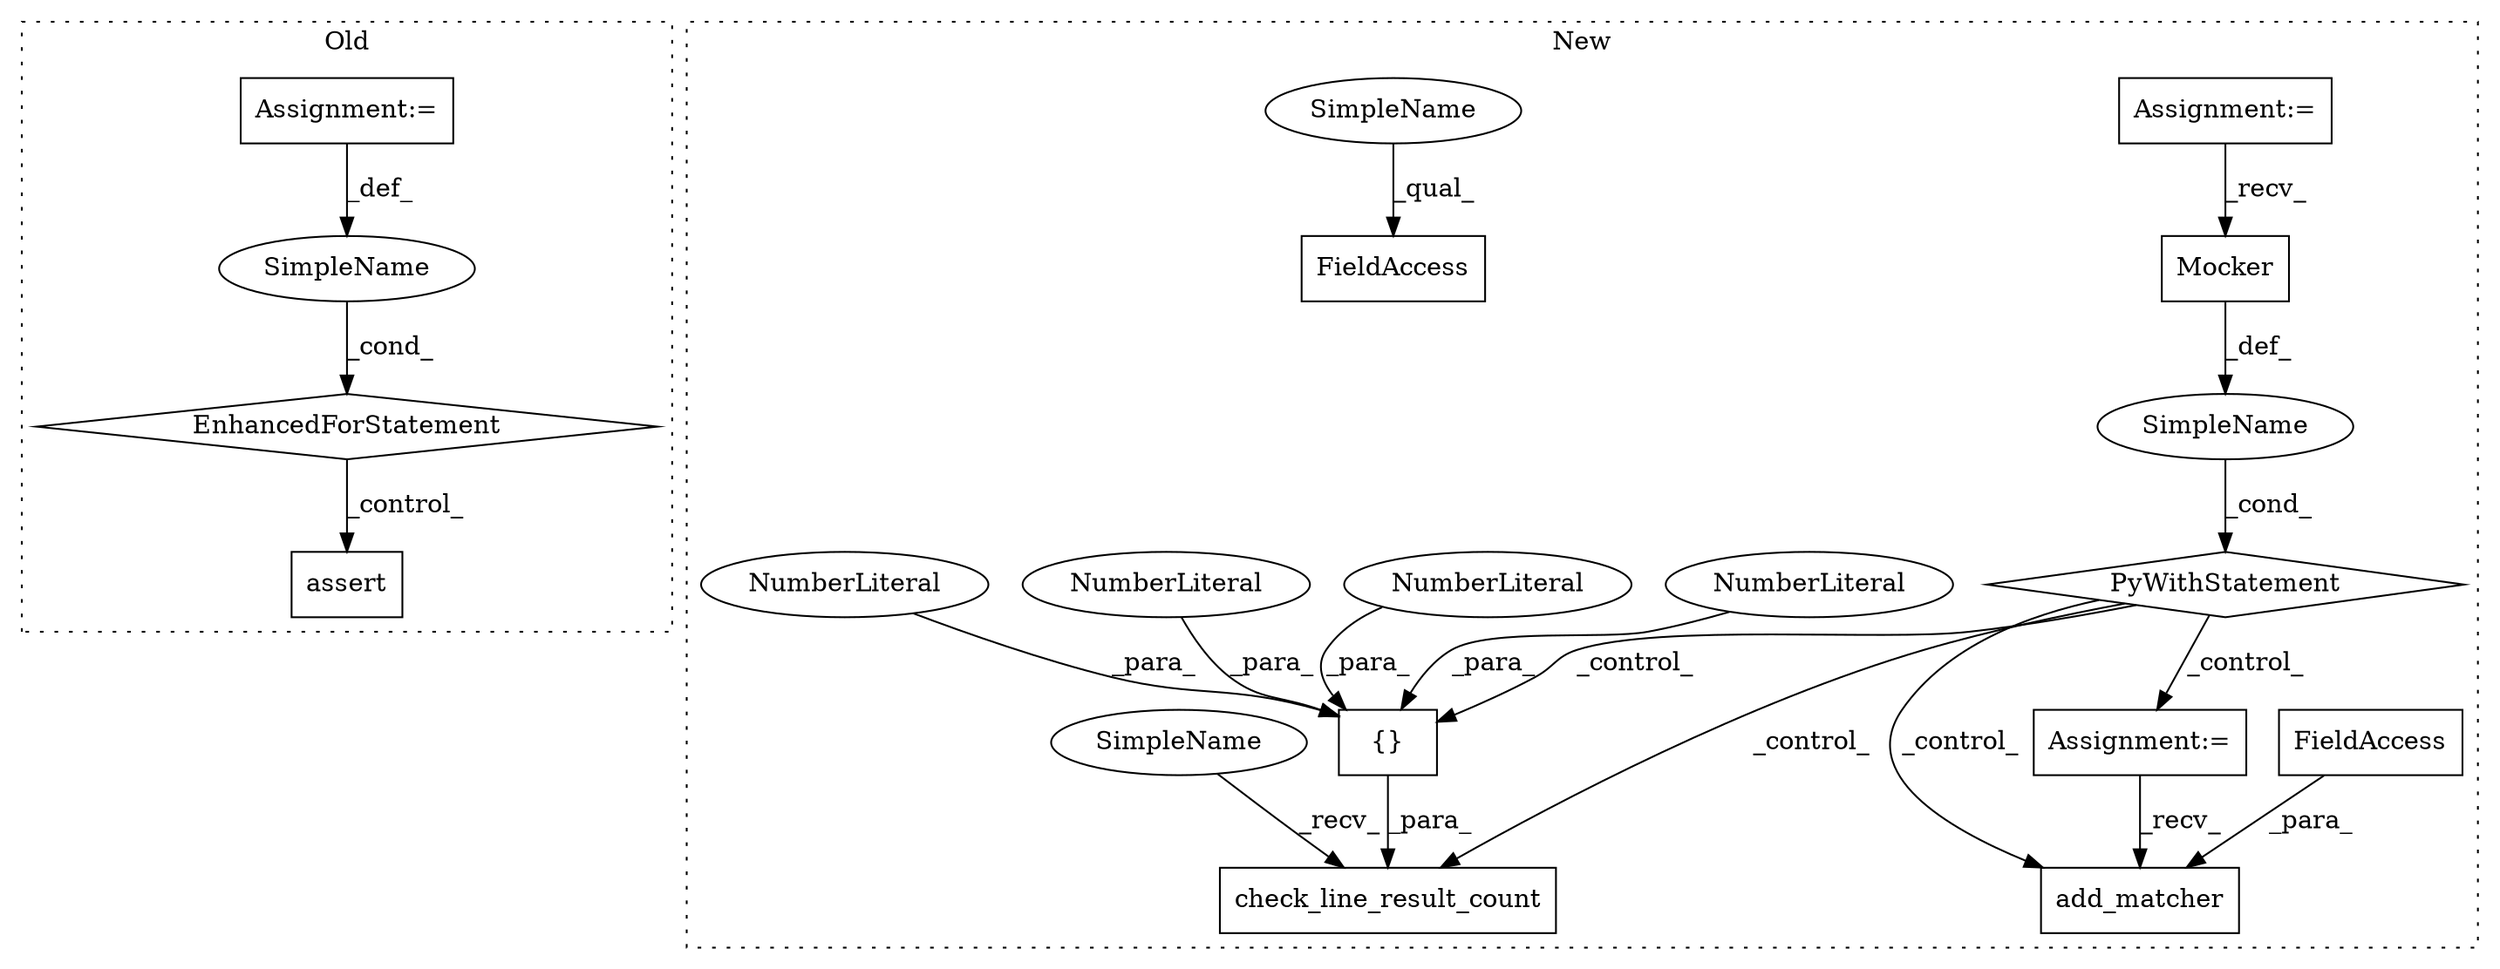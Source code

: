 digraph G {
subgraph cluster0 {
1 [label="assert" a="32" s="11022,11050" l="13,1" shape="box"];
15 [label="SimpleName" a="42" s="10969" l="4" shape="ellipse"];
16 [label="EnhancedForStatement" a="70" s="10909,11007" l="53,2" shape="diamond"];
18 [label="Assignment:=" a="7" s="10909,11007" l="53,2" shape="box"];
label = "Old";
style="dotted";
}
subgraph cluster1 {
2 [label="check_line_result_count" a="32" s="10968,11032" l="24,1" shape="box"];
3 [label="SimpleName" a="42" s="" l="" shape="ellipse"];
4 [label="PyWithStatement" a="104" s="10823,10855" l="10,2" shape="diamond"];
5 [label="add_matcher" a="32" s="10880,10906" l="12,1" shape="box"];
6 [label="FieldAccess" a="22" s="10892" l="14" shape="box"];
7 [label="Mocker" a="32" s="10847" l="8" shape="box"];
8 [label="Assignment:=" a="7" s="10869" l="1" shape="box"];
9 [label="Assignment:=" a="7" s="9906" l="13" shape="box"];
10 [label="{}" a="4" s="11023,11031" l="1,1" shape="box"];
11 [label="NumberLiteral" a="34" s="11030" l="1" shape="ellipse"];
12 [label="NumberLiteral" a="34" s="11024" l="1" shape="ellipse"];
13 [label="NumberLiteral" a="34" s="11028" l="1" shape="ellipse"];
14 [label="NumberLiteral" a="34" s="11026" l="1" shape="ellipse"];
17 [label="FieldAccess" a="22" s="10935" l="8" shape="box"];
19 [label="SimpleName" a="42" s="10963" l="4" shape="ellipse"];
20 [label="SimpleName" a="42" s="10935" l="4" shape="ellipse"];
label = "New";
style="dotted";
}
3 -> 4 [label="_cond_"];
4 -> 2 [label="_control_"];
4 -> 10 [label="_control_"];
4 -> 5 [label="_control_"];
4 -> 8 [label="_control_"];
6 -> 5 [label="_para_"];
7 -> 3 [label="_def_"];
8 -> 5 [label="_recv_"];
9 -> 7 [label="_recv_"];
10 -> 2 [label="_para_"];
11 -> 10 [label="_para_"];
12 -> 10 [label="_para_"];
13 -> 10 [label="_para_"];
14 -> 10 [label="_para_"];
15 -> 16 [label="_cond_"];
16 -> 1 [label="_control_"];
18 -> 15 [label="_def_"];
19 -> 2 [label="_recv_"];
20 -> 17 [label="_qual_"];
}